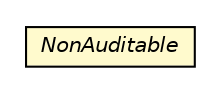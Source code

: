 #!/usr/local/bin/dot
#
# Class diagram 
# Generated by UMLGraph version 5.1 (http://www.umlgraph.org/)
#

digraph G {
	edge [fontname="Helvetica",fontsize=10,labelfontname="Helvetica",labelfontsize=10];
	node [fontname="Helvetica",fontsize=10,shape=plaintext];
	nodesep=0.25;
	ranksep=0.5;
	rankdir=LR;
	// com.inn.headstartdemo.audit.NonAuditable
	c22174 [label=<<table title="com.inn.headstartdemo.audit.NonAuditable" border="0" cellborder="1" cellspacing="0" cellpadding="2" port="p" bgcolor="lemonChiffon" href="./NonAuditable.html">
		<tr><td><table border="0" cellspacing="0" cellpadding="1">
<tr><td align="center" balign="center"><font face="Helvetica-Oblique"> NonAuditable </font></td></tr>
		</table></td></tr>
		</table>>, fontname="Helvetica", fontcolor="black", fontsize=10.0];
}

